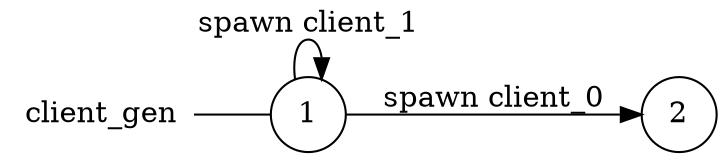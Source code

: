 digraph client_gen {
	rankdir="LR";
	n_0 [label="client_gen", shape="plaintext"];
	n_1 [id="1", shape=circle, label="1"];
	n_0 -> n_1 [arrowhead=none];
	n_2 [id="2", shape=circle, label="2"];

	n_1 -> n_1 [id="[$e|5]", label="spawn client_1"];
	n_1 -> n_2 [id="[$e|2]", label="spawn client_0"];
}
